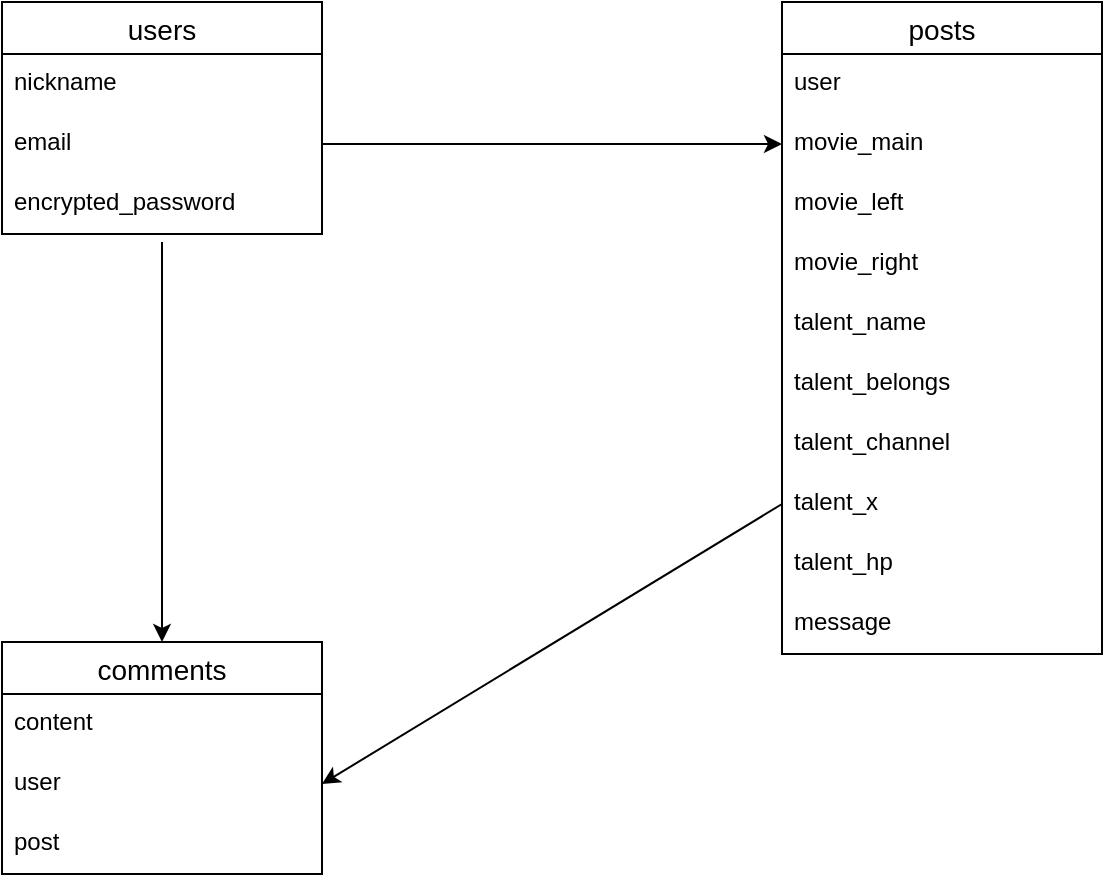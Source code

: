 <mxfile>
    <diagram id="h5C3T1sCb80nSB2e-alY" name="ページ1">
        <mxGraphModel dx="1072" dy="475" grid="1" gridSize="10" guides="1" tooltips="1" connect="1" arrows="1" fold="1" page="1" pageScale="1" pageWidth="827" pageHeight="1169" math="0" shadow="0">
            <root>
                <mxCell id="0"/>
                <mxCell id="1" parent="0"/>
                <mxCell id="2" value="users" style="swimlane;fontStyle=0;childLayout=stackLayout;horizontal=1;startSize=26;horizontalStack=0;resizeParent=1;resizeParentMax=0;resizeLast=0;collapsible=1;marginBottom=0;align=center;fontSize=14;" vertex="1" parent="1">
                    <mxGeometry x="110" y="130" width="160" height="116" as="geometry"/>
                </mxCell>
                <mxCell id="3" value="nickname" style="text;strokeColor=none;fillColor=none;spacingLeft=4;spacingRight=4;overflow=hidden;rotatable=0;points=[[0,0.5],[1,0.5]];portConstraint=eastwest;fontSize=12;" vertex="1" parent="2">
                    <mxGeometry y="26" width="160" height="30" as="geometry"/>
                </mxCell>
                <mxCell id="4" value="email" style="text;strokeColor=none;fillColor=none;spacingLeft=4;spacingRight=4;overflow=hidden;rotatable=0;points=[[0,0.5],[1,0.5]];portConstraint=eastwest;fontSize=12;" vertex="1" parent="2">
                    <mxGeometry y="56" width="160" height="30" as="geometry"/>
                </mxCell>
                <mxCell id="5" value="encrypted_password" style="text;strokeColor=none;fillColor=none;spacingLeft=4;spacingRight=4;overflow=hidden;rotatable=0;points=[[0,0.5],[1,0.5]];portConstraint=eastwest;fontSize=12;" vertex="1" parent="2">
                    <mxGeometry y="86" width="160" height="30" as="geometry"/>
                </mxCell>
                <mxCell id="gBV5PnjiSZlgIct6Sj8C-5" value="posts" style="swimlane;fontStyle=0;childLayout=stackLayout;horizontal=1;startSize=26;horizontalStack=0;resizeParent=1;resizeParentMax=0;resizeLast=0;collapsible=1;marginBottom=0;align=center;fontSize=14;" vertex="1" parent="1">
                    <mxGeometry x="500" y="130" width="160" height="326" as="geometry"/>
                </mxCell>
                <mxCell id="gBV5PnjiSZlgIct6Sj8C-6" value="user" style="text;strokeColor=none;fillColor=none;spacingLeft=4;spacingRight=4;overflow=hidden;rotatable=0;points=[[0,0.5],[1,0.5]];portConstraint=eastwest;fontSize=12;" vertex="1" parent="gBV5PnjiSZlgIct6Sj8C-5">
                    <mxGeometry y="26" width="160" height="30" as="geometry"/>
                </mxCell>
                <mxCell id="gBV5PnjiSZlgIct6Sj8C-7" value="movie_main" style="text;strokeColor=none;fillColor=none;spacingLeft=4;spacingRight=4;overflow=hidden;rotatable=0;points=[[0,0.5],[1,0.5]];portConstraint=eastwest;fontSize=12;" vertex="1" parent="gBV5PnjiSZlgIct6Sj8C-5">
                    <mxGeometry y="56" width="160" height="30" as="geometry"/>
                </mxCell>
                <mxCell id="gBV5PnjiSZlgIct6Sj8C-20" value="movie_left" style="text;strokeColor=none;fillColor=none;spacingLeft=4;spacingRight=4;overflow=hidden;rotatable=0;points=[[0,0.5],[1,0.5]];portConstraint=eastwest;fontSize=12;" vertex="1" parent="gBV5PnjiSZlgIct6Sj8C-5">
                    <mxGeometry y="86" width="160" height="30" as="geometry"/>
                </mxCell>
                <mxCell id="gBV5PnjiSZlgIct6Sj8C-16" value="movie_right" style="text;strokeColor=none;fillColor=none;spacingLeft=4;spacingRight=4;overflow=hidden;rotatable=0;points=[[0,0.5],[1,0.5]];portConstraint=eastwest;fontSize=12;" vertex="1" parent="gBV5PnjiSZlgIct6Sj8C-5">
                    <mxGeometry y="116" width="160" height="30" as="geometry"/>
                </mxCell>
                <mxCell id="gBV5PnjiSZlgIct6Sj8C-19" value="talent_name" style="text;strokeColor=none;fillColor=none;spacingLeft=4;spacingRight=4;overflow=hidden;rotatable=0;points=[[0,0.5],[1,0.5]];portConstraint=eastwest;fontSize=12;" vertex="1" parent="gBV5PnjiSZlgIct6Sj8C-5">
                    <mxGeometry y="146" width="160" height="30" as="geometry"/>
                </mxCell>
                <mxCell id="gBV5PnjiSZlgIct6Sj8C-18" value="talent_belongs" style="text;strokeColor=none;fillColor=none;spacingLeft=4;spacingRight=4;overflow=hidden;rotatable=0;points=[[0,0.5],[1,0.5]];portConstraint=eastwest;fontSize=12;" vertex="1" parent="gBV5PnjiSZlgIct6Sj8C-5">
                    <mxGeometry y="176" width="160" height="30" as="geometry"/>
                </mxCell>
                <mxCell id="gBV5PnjiSZlgIct6Sj8C-17" value="talent_channel" style="text;strokeColor=none;fillColor=none;spacingLeft=4;spacingRight=4;overflow=hidden;rotatable=0;points=[[0,0.5],[1,0.5]];portConstraint=eastwest;fontSize=12;" vertex="1" parent="gBV5PnjiSZlgIct6Sj8C-5">
                    <mxGeometry y="206" width="160" height="30" as="geometry"/>
                </mxCell>
                <mxCell id="gBV5PnjiSZlgIct6Sj8C-13" value="talent_x" style="text;strokeColor=none;fillColor=none;spacingLeft=4;spacingRight=4;overflow=hidden;rotatable=0;points=[[0,0.5],[1,0.5]];portConstraint=eastwest;fontSize=12;" vertex="1" parent="gBV5PnjiSZlgIct6Sj8C-5">
                    <mxGeometry y="236" width="160" height="30" as="geometry"/>
                </mxCell>
                <mxCell id="gBV5PnjiSZlgIct6Sj8C-15" value="talent_hp" style="text;strokeColor=none;fillColor=none;spacingLeft=4;spacingRight=4;overflow=hidden;rotatable=0;points=[[0,0.5],[1,0.5]];portConstraint=eastwest;fontSize=12;" vertex="1" parent="gBV5PnjiSZlgIct6Sj8C-5">
                    <mxGeometry y="266" width="160" height="30" as="geometry"/>
                </mxCell>
                <mxCell id="gBV5PnjiSZlgIct6Sj8C-8" value="message" style="text;strokeColor=none;fillColor=none;spacingLeft=4;spacingRight=4;overflow=hidden;rotatable=0;points=[[0,0.5],[1,0.5]];portConstraint=eastwest;fontSize=12;" vertex="1" parent="gBV5PnjiSZlgIct6Sj8C-5">
                    <mxGeometry y="296" width="160" height="30" as="geometry"/>
                </mxCell>
                <mxCell id="gBV5PnjiSZlgIct6Sj8C-9" value="comments" style="swimlane;fontStyle=0;childLayout=stackLayout;horizontal=1;startSize=26;horizontalStack=0;resizeParent=1;resizeParentMax=0;resizeLast=0;collapsible=1;marginBottom=0;align=center;fontSize=14;" vertex="1" parent="1">
                    <mxGeometry x="110" y="450" width="160" height="116" as="geometry"/>
                </mxCell>
                <mxCell id="gBV5PnjiSZlgIct6Sj8C-10" value="content" style="text;strokeColor=none;fillColor=none;spacingLeft=4;spacingRight=4;overflow=hidden;rotatable=0;points=[[0,0.5],[1,0.5]];portConstraint=eastwest;fontSize=12;" vertex="1" parent="gBV5PnjiSZlgIct6Sj8C-9">
                    <mxGeometry y="26" width="160" height="30" as="geometry"/>
                </mxCell>
                <mxCell id="gBV5PnjiSZlgIct6Sj8C-11" value="user" style="text;strokeColor=none;fillColor=none;spacingLeft=4;spacingRight=4;overflow=hidden;rotatable=0;points=[[0,0.5],[1,0.5]];portConstraint=eastwest;fontSize=12;" vertex="1" parent="gBV5PnjiSZlgIct6Sj8C-9">
                    <mxGeometry y="56" width="160" height="30" as="geometry"/>
                </mxCell>
                <mxCell id="gBV5PnjiSZlgIct6Sj8C-12" value="post" style="text;strokeColor=none;fillColor=none;spacingLeft=4;spacingRight=4;overflow=hidden;rotatable=0;points=[[0,0.5],[1,0.5]];portConstraint=eastwest;fontSize=12;" vertex="1" parent="gBV5PnjiSZlgIct6Sj8C-9">
                    <mxGeometry y="86" width="160" height="30" as="geometry"/>
                </mxCell>
                <mxCell id="gBV5PnjiSZlgIct6Sj8C-21" style="edgeStyle=none;html=1;exitX=1;exitY=0.5;exitDx=0;exitDy=0;entryX=0;entryY=0.5;entryDx=0;entryDy=0;" edge="1" parent="1" source="4" target="gBV5PnjiSZlgIct6Sj8C-7">
                    <mxGeometry relative="1" as="geometry"/>
                </mxCell>
                <mxCell id="gBV5PnjiSZlgIct6Sj8C-22" style="edgeStyle=none;html=1;entryX=0.5;entryY=0;entryDx=0;entryDy=0;" edge="1" parent="1" target="gBV5PnjiSZlgIct6Sj8C-9">
                    <mxGeometry relative="1" as="geometry">
                        <mxPoint x="190" y="250" as="sourcePoint"/>
                    </mxGeometry>
                </mxCell>
                <mxCell id="gBV5PnjiSZlgIct6Sj8C-23" style="edgeStyle=none;html=1;exitX=0;exitY=0.5;exitDx=0;exitDy=0;entryX=1;entryY=0.5;entryDx=0;entryDy=0;" edge="1" parent="1" source="gBV5PnjiSZlgIct6Sj8C-13" target="gBV5PnjiSZlgIct6Sj8C-11">
                    <mxGeometry relative="1" as="geometry"/>
                </mxCell>
            </root>
        </mxGraphModel>
    </diagram>
    <diagram id="DeyyeuEBY8mmwYb9Rta5" name="postとtag">
        <mxGraphModel dx="1072" dy="475" grid="1" gridSize="10" guides="1" tooltips="1" connect="1" arrows="1" fold="1" page="1" pageScale="1" pageWidth="827" pageHeight="1169" math="0" shadow="0">
            <root>
                <mxCell id="0"/>
                <mxCell id="1" parent="0"/>
                <mxCell id="QmteJaeBjgL3GVMyNSt7-1" value="posts" style="swimlane;fontStyle=0;childLayout=stackLayout;horizontal=1;startSize=26;horizontalStack=0;resizeParent=1;resizeParentMax=0;resizeLast=0;collapsible=1;marginBottom=0;align=center;fontSize=14;" vertex="1" parent="1">
                    <mxGeometry x="40" y="200" width="160" height="326" as="geometry"/>
                </mxCell>
                <mxCell id="QmteJaeBjgL3GVMyNSt7-2" value="user" style="text;strokeColor=none;fillColor=none;spacingLeft=4;spacingRight=4;overflow=hidden;rotatable=0;points=[[0,0.5],[1,0.5]];portConstraint=eastwest;fontSize=12;" vertex="1" parent="QmteJaeBjgL3GVMyNSt7-1">
                    <mxGeometry y="26" width="160" height="30" as="geometry"/>
                </mxCell>
                <mxCell id="QmteJaeBjgL3GVMyNSt7-3" value="movie_main" style="text;strokeColor=none;fillColor=none;spacingLeft=4;spacingRight=4;overflow=hidden;rotatable=0;points=[[0,0.5],[1,0.5]];portConstraint=eastwest;fontSize=12;" vertex="1" parent="QmteJaeBjgL3GVMyNSt7-1">
                    <mxGeometry y="56" width="160" height="30" as="geometry"/>
                </mxCell>
                <mxCell id="QmteJaeBjgL3GVMyNSt7-4" value="movie_left" style="text;strokeColor=none;fillColor=none;spacingLeft=4;spacingRight=4;overflow=hidden;rotatable=0;points=[[0,0.5],[1,0.5]];portConstraint=eastwest;fontSize=12;" vertex="1" parent="QmteJaeBjgL3GVMyNSt7-1">
                    <mxGeometry y="86" width="160" height="30" as="geometry"/>
                </mxCell>
                <mxCell id="QmteJaeBjgL3GVMyNSt7-5" value="movie_right" style="text;strokeColor=none;fillColor=none;spacingLeft=4;spacingRight=4;overflow=hidden;rotatable=0;points=[[0,0.5],[1,0.5]];portConstraint=eastwest;fontSize=12;" vertex="1" parent="QmteJaeBjgL3GVMyNSt7-1">
                    <mxGeometry y="116" width="160" height="30" as="geometry"/>
                </mxCell>
                <mxCell id="QmteJaeBjgL3GVMyNSt7-6" value="talent_name" style="text;strokeColor=none;fillColor=none;spacingLeft=4;spacingRight=4;overflow=hidden;rotatable=0;points=[[0,0.5],[1,0.5]];portConstraint=eastwest;fontSize=12;" vertex="1" parent="QmteJaeBjgL3GVMyNSt7-1">
                    <mxGeometry y="146" width="160" height="30" as="geometry"/>
                </mxCell>
                <mxCell id="QmteJaeBjgL3GVMyNSt7-7" value="talent_belongs" style="text;strokeColor=none;fillColor=none;spacingLeft=4;spacingRight=4;overflow=hidden;rotatable=0;points=[[0,0.5],[1,0.5]];portConstraint=eastwest;fontSize=12;" vertex="1" parent="QmteJaeBjgL3GVMyNSt7-1">
                    <mxGeometry y="176" width="160" height="30" as="geometry"/>
                </mxCell>
                <mxCell id="QmteJaeBjgL3GVMyNSt7-8" value="talent_channel" style="text;strokeColor=none;fillColor=none;spacingLeft=4;spacingRight=4;overflow=hidden;rotatable=0;points=[[0,0.5],[1,0.5]];portConstraint=eastwest;fontSize=12;" vertex="1" parent="QmteJaeBjgL3GVMyNSt7-1">
                    <mxGeometry y="206" width="160" height="30" as="geometry"/>
                </mxCell>
                <mxCell id="QmteJaeBjgL3GVMyNSt7-9" value="talent_x" style="text;strokeColor=none;fillColor=none;spacingLeft=4;spacingRight=4;overflow=hidden;rotatable=0;points=[[0,0.5],[1,0.5]];portConstraint=eastwest;fontSize=12;" vertex="1" parent="QmteJaeBjgL3GVMyNSt7-1">
                    <mxGeometry y="236" width="160" height="30" as="geometry"/>
                </mxCell>
                <mxCell id="QmteJaeBjgL3GVMyNSt7-10" value="talent_hp" style="text;strokeColor=none;fillColor=none;spacingLeft=4;spacingRight=4;overflow=hidden;rotatable=0;points=[[0,0.5],[1,0.5]];portConstraint=eastwest;fontSize=12;" vertex="1" parent="QmteJaeBjgL3GVMyNSt7-1">
                    <mxGeometry y="266" width="160" height="30" as="geometry"/>
                </mxCell>
                <mxCell id="QmteJaeBjgL3GVMyNSt7-11" value="message" style="text;strokeColor=none;fillColor=none;spacingLeft=4;spacingRight=4;overflow=hidden;rotatable=0;points=[[0,0.5],[1,0.5]];portConstraint=eastwest;fontSize=12;" vertex="1" parent="QmteJaeBjgL3GVMyNSt7-1">
                    <mxGeometry y="296" width="160" height="30" as="geometry"/>
                </mxCell>
                <mxCell id="QmteJaeBjgL3GVMyNSt7-12" value="movie_tags" style="swimlane;fontStyle=0;childLayout=stackLayout;horizontal=1;startSize=26;horizontalStack=0;resizeParent=1;resizeParentMax=0;resizeLast=0;collapsible=1;marginBottom=0;align=center;fontSize=14;" vertex="1" parent="1">
                    <mxGeometry x="640" y="200" width="160" height="56" as="geometry"/>
                </mxCell>
                <mxCell id="QmteJaeBjgL3GVMyNSt7-13" value="movie_tag_name" style="text;strokeColor=none;fillColor=none;spacingLeft=4;spacingRight=4;overflow=hidden;rotatable=0;points=[[0,0.5],[1,0.5]];portConstraint=eastwest;fontSize=12;" vertex="1" parent="QmteJaeBjgL3GVMyNSt7-12">
                    <mxGeometry y="26" width="160" height="30" as="geometry"/>
                </mxCell>
                <mxCell id="QmteJaeBjgL3GVMyNSt7-17" value="talent_tags" style="swimlane;fontStyle=0;childLayout=stackLayout;horizontal=1;startSize=26;horizontalStack=0;resizeParent=1;resizeParentMax=0;resizeLast=0;collapsible=1;marginBottom=0;align=center;fontSize=14;" vertex="1" parent="1">
                    <mxGeometry x="640" y="440" width="160" height="56" as="geometry"/>
                </mxCell>
                <mxCell id="QmteJaeBjgL3GVMyNSt7-18" value="talent_tag_name" style="text;strokeColor=none;fillColor=none;spacingLeft=4;spacingRight=4;overflow=hidden;rotatable=0;points=[[0,0.5],[1,0.5]];portConstraint=eastwest;fontSize=12;" vertex="1" parent="QmteJaeBjgL3GVMyNSt7-17">
                    <mxGeometry y="26" width="160" height="30" as="geometry"/>
                </mxCell>
                <mxCell id="QmteJaeBjgL3GVMyNSt7-19" value="post_movie_tags" style="swimlane;fontStyle=0;childLayout=stackLayout;horizontal=1;startSize=26;horizontalStack=0;resizeParent=1;resizeParentMax=0;resizeLast=0;collapsible=1;marginBottom=0;align=center;fontSize=14;" vertex="1" parent="1">
                    <mxGeometry x="340" y="200" width="160" height="86" as="geometry"/>
                </mxCell>
                <mxCell id="QmteJaeBjgL3GVMyNSt7-20" value="post" style="text;strokeColor=none;fillColor=none;spacingLeft=4;spacingRight=4;overflow=hidden;rotatable=0;points=[[0,0.5],[1,0.5]];portConstraint=eastwest;fontSize=12;" vertex="1" parent="QmteJaeBjgL3GVMyNSt7-19">
                    <mxGeometry y="26" width="160" height="30" as="geometry"/>
                </mxCell>
                <mxCell id="QmteJaeBjgL3GVMyNSt7-21" value="movie_tag" style="text;strokeColor=none;fillColor=none;spacingLeft=4;spacingRight=4;overflow=hidden;rotatable=0;points=[[0,0.5],[1,0.5]];portConstraint=eastwest;fontSize=12;" vertex="1" parent="QmteJaeBjgL3GVMyNSt7-19">
                    <mxGeometry y="56" width="160" height="30" as="geometry"/>
                </mxCell>
                <mxCell id="QmteJaeBjgL3GVMyNSt7-23" value="post_movie_tags" style="swimlane;fontStyle=0;childLayout=stackLayout;horizontal=1;startSize=26;horizontalStack=0;resizeParent=1;resizeParentMax=0;resizeLast=0;collapsible=1;marginBottom=0;align=center;fontSize=14;" vertex="1" parent="1">
                    <mxGeometry x="340" y="440" width="160" height="86" as="geometry"/>
                </mxCell>
                <mxCell id="QmteJaeBjgL3GVMyNSt7-24" value="post" style="text;strokeColor=none;fillColor=none;spacingLeft=4;spacingRight=4;overflow=hidden;rotatable=0;points=[[0,0.5],[1,0.5]];portConstraint=eastwest;fontSize=12;" vertex="1" parent="QmteJaeBjgL3GVMyNSt7-23">
                    <mxGeometry y="26" width="160" height="30" as="geometry"/>
                </mxCell>
                <mxCell id="QmteJaeBjgL3GVMyNSt7-25" value="movie_tag" style="text;strokeColor=none;fillColor=none;spacingLeft=4;spacingRight=4;overflow=hidden;rotatable=0;points=[[0,0.5],[1,0.5]];portConstraint=eastwest;fontSize=12;" vertex="1" parent="QmteJaeBjgL3GVMyNSt7-23">
                    <mxGeometry y="56" width="160" height="30" as="geometry"/>
                </mxCell>
                <mxCell id="T3U_O5y4l2ydzhOlpMj3-1" style="edgeStyle=none;html=1;exitX=1;exitY=0.5;exitDx=0;exitDy=0;entryX=0;entryY=0.5;entryDx=0;entryDy=0;" edge="1" parent="1" source="QmteJaeBjgL3GVMyNSt7-2" target="QmteJaeBjgL3GVMyNSt7-20">
                    <mxGeometry relative="1" as="geometry"/>
                </mxCell>
                <mxCell id="T3U_O5y4l2ydzhOlpMj3-2" style="edgeStyle=none;html=1;exitX=1;exitY=0.5;exitDx=0;exitDy=0;" edge="1" parent="1" source="QmteJaeBjgL3GVMyNSt7-20" target="QmteJaeBjgL3GVMyNSt7-13">
                    <mxGeometry relative="1" as="geometry"/>
                </mxCell>
                <mxCell id="T3U_O5y4l2ydzhOlpMj3-3" style="edgeStyle=none;html=1;exitX=1;exitY=0.5;exitDx=0;exitDy=0;entryX=0;entryY=0.5;entryDx=0;entryDy=0;" edge="1" parent="1" source="QmteJaeBjgL3GVMyNSt7-10" target="QmteJaeBjgL3GVMyNSt7-24">
                    <mxGeometry relative="1" as="geometry"/>
                </mxCell>
                <mxCell id="T3U_O5y4l2ydzhOlpMj3-4" style="edgeStyle=none;html=1;exitX=1;exitY=0.5;exitDx=0;exitDy=0;entryX=0;entryY=0.5;entryDx=0;entryDy=0;" edge="1" parent="1" source="QmteJaeBjgL3GVMyNSt7-24" target="QmteJaeBjgL3GVMyNSt7-18">
                    <mxGeometry relative="1" as="geometry"/>
                </mxCell>
            </root>
        </mxGraphModel>
    </diagram>
</mxfile>